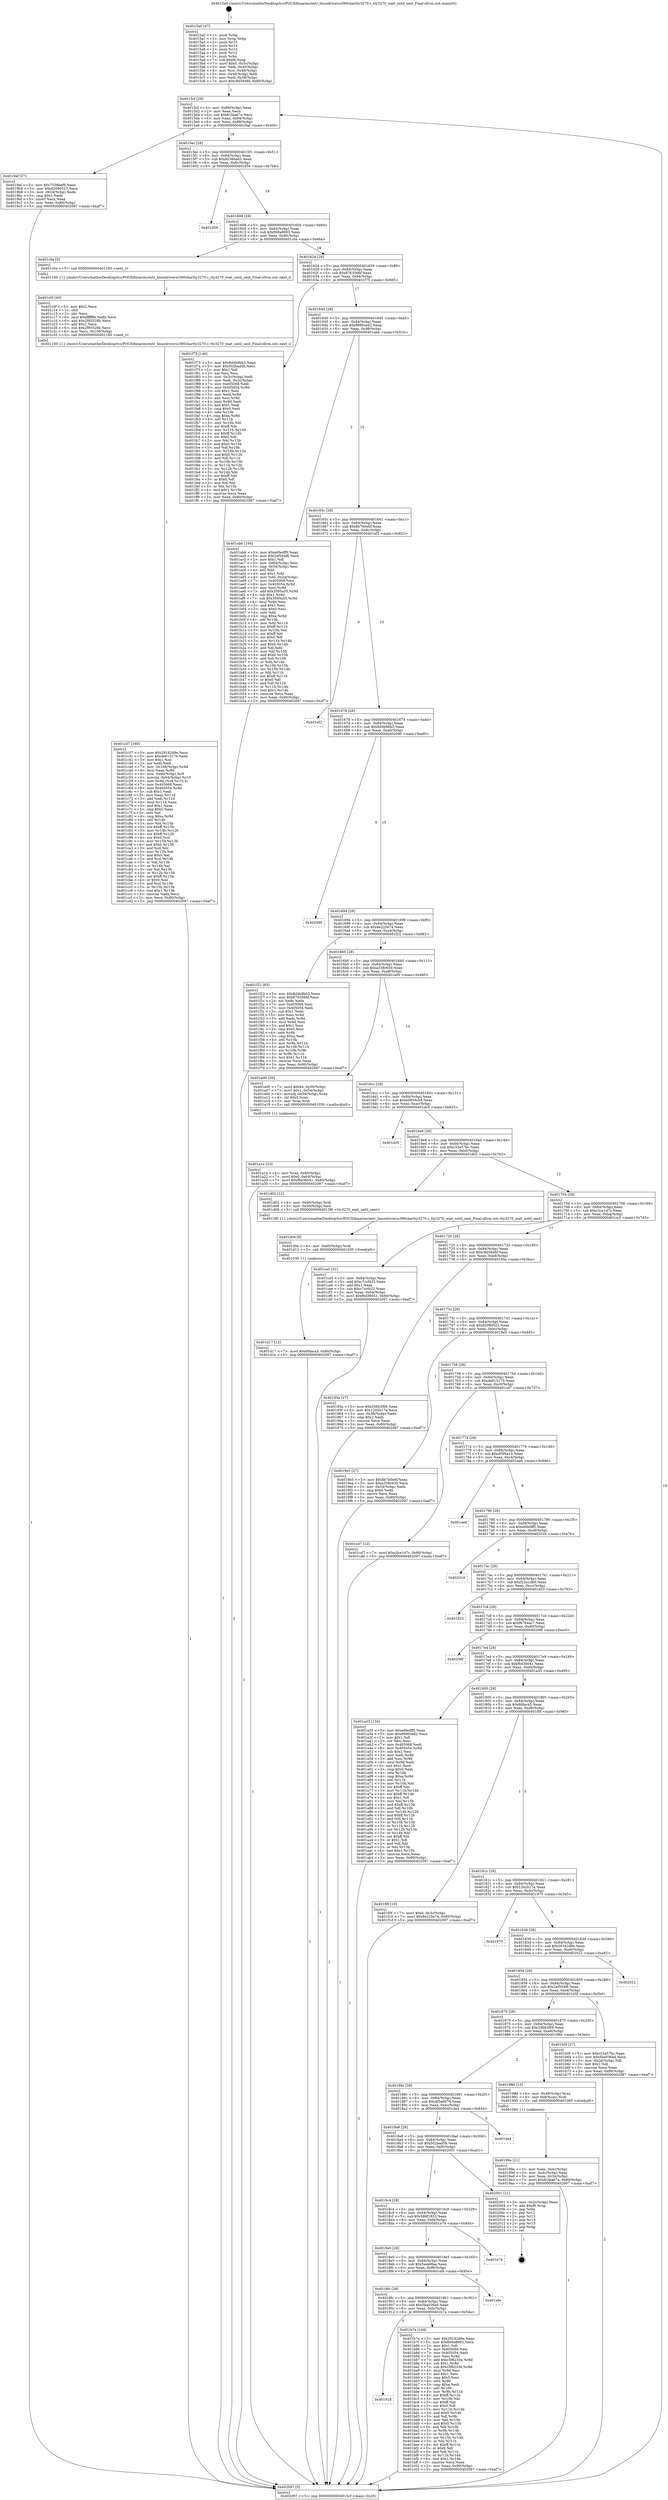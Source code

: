digraph "0x4015a0" {
  label = "0x4015a0 (/mnt/c/Users/mathe/Desktop/tcc/POCII/binaries/extr_linuxdriverss390chartty3270.c_tty3270_wait_until_sent_Final-ollvm.out::main(0))"
  labelloc = "t"
  node[shape=record]

  Entry [label="",width=0.3,height=0.3,shape=circle,fillcolor=black,style=filled]
  "0x4015cf" [label="{
     0x4015cf [29]\l
     | [instrs]\l
     &nbsp;&nbsp;0x4015cf \<+3\>: mov -0x80(%rbp),%eax\l
     &nbsp;&nbsp;0x4015d2 \<+2\>: mov %eax,%ecx\l
     &nbsp;&nbsp;0x4015d4 \<+6\>: sub $0x81faa67a,%ecx\l
     &nbsp;&nbsp;0x4015da \<+6\>: mov %eax,-0x84(%rbp)\l
     &nbsp;&nbsp;0x4015e0 \<+6\>: mov %ecx,-0x88(%rbp)\l
     &nbsp;&nbsp;0x4015e6 \<+6\>: je 00000000004019af \<main+0x40f\>\l
  }"]
  "0x4019af" [label="{
     0x4019af [27]\l
     | [instrs]\l
     &nbsp;&nbsp;0x4019af \<+5\>: mov $0x7558bef9,%eax\l
     &nbsp;&nbsp;0x4019b4 \<+5\>: mov $0xd2080523,%ecx\l
     &nbsp;&nbsp;0x4019b9 \<+3\>: mov -0x34(%rbp),%edx\l
     &nbsp;&nbsp;0x4019bc \<+3\>: cmp $0x1,%edx\l
     &nbsp;&nbsp;0x4019bf \<+3\>: cmovl %ecx,%eax\l
     &nbsp;&nbsp;0x4019c2 \<+3\>: mov %eax,-0x80(%rbp)\l
     &nbsp;&nbsp;0x4019c5 \<+5\>: jmp 0000000000402097 \<main+0xaf7\>\l
  }"]
  "0x4015ec" [label="{
     0x4015ec [28]\l
     | [instrs]\l
     &nbsp;&nbsp;0x4015ec \<+5\>: jmp 00000000004015f1 \<main+0x51\>\l
     &nbsp;&nbsp;0x4015f1 \<+6\>: mov -0x84(%rbp),%eax\l
     &nbsp;&nbsp;0x4015f7 \<+5\>: sub $0x8538dad3,%eax\l
     &nbsp;&nbsp;0x4015fc \<+6\>: mov %eax,-0x8c(%rbp)\l
     &nbsp;&nbsp;0x401602 \<+6\>: je 0000000000401d58 \<main+0x7b8\>\l
  }"]
  Exit [label="",width=0.3,height=0.3,shape=circle,fillcolor=black,style=filled,peripheries=2]
  "0x401d58" [label="{
     0x401d58\l
  }", style=dashed]
  "0x401608" [label="{
     0x401608 [28]\l
     | [instrs]\l
     &nbsp;&nbsp;0x401608 \<+5\>: jmp 000000000040160d \<main+0x6d\>\l
     &nbsp;&nbsp;0x40160d \<+6\>: mov -0x84(%rbp),%eax\l
     &nbsp;&nbsp;0x401613 \<+5\>: sub $0x866a8003,%eax\l
     &nbsp;&nbsp;0x401618 \<+6\>: mov %eax,-0x90(%rbp)\l
     &nbsp;&nbsp;0x40161e \<+6\>: je 0000000000401c0a \<main+0x66a\>\l
  }"]
  "0x401d17" [label="{
     0x401d17 [12]\l
     | [instrs]\l
     &nbsp;&nbsp;0x401d17 \<+7\>: movl $0x6fdaca3,-0x80(%rbp)\l
     &nbsp;&nbsp;0x401d1e \<+5\>: jmp 0000000000402097 \<main+0xaf7\>\l
  }"]
  "0x401c0a" [label="{
     0x401c0a [5]\l
     | [instrs]\l
     &nbsp;&nbsp;0x401c0a \<+5\>: call 0000000000401160 \<next_i\>\l
     | [calls]\l
     &nbsp;&nbsp;0x401160 \{1\} (/mnt/c/Users/mathe/Desktop/tcc/POCII/binaries/extr_linuxdriverss390chartty3270.c_tty3270_wait_until_sent_Final-ollvm.out::next_i)\l
  }"]
  "0x401624" [label="{
     0x401624 [28]\l
     | [instrs]\l
     &nbsp;&nbsp;0x401624 \<+5\>: jmp 0000000000401629 \<main+0x89\>\l
     &nbsp;&nbsp;0x401629 \<+6\>: mov -0x84(%rbp),%eax\l
     &nbsp;&nbsp;0x40162f \<+5\>: sub $0x8763566f,%eax\l
     &nbsp;&nbsp;0x401634 \<+6\>: mov %eax,-0x94(%rbp)\l
     &nbsp;&nbsp;0x40163a \<+6\>: je 0000000000401f75 \<main+0x9d5\>\l
  }"]
  "0x401d0e" [label="{
     0x401d0e [9]\l
     | [instrs]\l
     &nbsp;&nbsp;0x401d0e \<+4\>: mov -0x60(%rbp),%rdi\l
     &nbsp;&nbsp;0x401d12 \<+5\>: call 0000000000401030 \<free@plt\>\l
     | [calls]\l
     &nbsp;&nbsp;0x401030 \{1\} (unknown)\l
  }"]
  "0x401f75" [label="{
     0x401f75 [140]\l
     | [instrs]\l
     &nbsp;&nbsp;0x401f75 \<+5\>: mov $0x8d4b9bb3,%eax\l
     &nbsp;&nbsp;0x401f7a \<+5\>: mov $0x502bad5b,%ecx\l
     &nbsp;&nbsp;0x401f7f \<+2\>: mov $0x1,%dl\l
     &nbsp;&nbsp;0x401f81 \<+2\>: xor %esi,%esi\l
     &nbsp;&nbsp;0x401f83 \<+3\>: mov -0x3c(%rbp),%edi\l
     &nbsp;&nbsp;0x401f86 \<+3\>: mov %edi,-0x2c(%rbp)\l
     &nbsp;&nbsp;0x401f89 \<+7\>: mov 0x405068,%edi\l
     &nbsp;&nbsp;0x401f90 \<+8\>: mov 0x405054,%r8d\l
     &nbsp;&nbsp;0x401f98 \<+3\>: sub $0x1,%esi\l
     &nbsp;&nbsp;0x401f9b \<+3\>: mov %edi,%r9d\l
     &nbsp;&nbsp;0x401f9e \<+3\>: add %esi,%r9d\l
     &nbsp;&nbsp;0x401fa1 \<+4\>: imul %r9d,%edi\l
     &nbsp;&nbsp;0x401fa5 \<+3\>: and $0x1,%edi\l
     &nbsp;&nbsp;0x401fa8 \<+3\>: cmp $0x0,%edi\l
     &nbsp;&nbsp;0x401fab \<+4\>: sete %r10b\l
     &nbsp;&nbsp;0x401faf \<+4\>: cmp $0xa,%r8d\l
     &nbsp;&nbsp;0x401fb3 \<+4\>: setl %r11b\l
     &nbsp;&nbsp;0x401fb7 \<+3\>: mov %r10b,%bl\l
     &nbsp;&nbsp;0x401fba \<+3\>: xor $0xff,%bl\l
     &nbsp;&nbsp;0x401fbd \<+3\>: mov %r11b,%r14b\l
     &nbsp;&nbsp;0x401fc0 \<+4\>: xor $0xff,%r14b\l
     &nbsp;&nbsp;0x401fc4 \<+3\>: xor $0x0,%dl\l
     &nbsp;&nbsp;0x401fc7 \<+3\>: mov %bl,%r15b\l
     &nbsp;&nbsp;0x401fca \<+4\>: and $0x0,%r15b\l
     &nbsp;&nbsp;0x401fce \<+3\>: and %dl,%r10b\l
     &nbsp;&nbsp;0x401fd1 \<+3\>: mov %r14b,%r12b\l
     &nbsp;&nbsp;0x401fd4 \<+4\>: and $0x0,%r12b\l
     &nbsp;&nbsp;0x401fd8 \<+3\>: and %dl,%r11b\l
     &nbsp;&nbsp;0x401fdb \<+3\>: or %r10b,%r15b\l
     &nbsp;&nbsp;0x401fde \<+3\>: or %r11b,%r12b\l
     &nbsp;&nbsp;0x401fe1 \<+3\>: xor %r12b,%r15b\l
     &nbsp;&nbsp;0x401fe4 \<+3\>: or %r14b,%bl\l
     &nbsp;&nbsp;0x401fe7 \<+3\>: xor $0xff,%bl\l
     &nbsp;&nbsp;0x401fea \<+3\>: or $0x0,%dl\l
     &nbsp;&nbsp;0x401fed \<+2\>: and %dl,%bl\l
     &nbsp;&nbsp;0x401fef \<+3\>: or %bl,%r15b\l
     &nbsp;&nbsp;0x401ff2 \<+4\>: test $0x1,%r15b\l
     &nbsp;&nbsp;0x401ff6 \<+3\>: cmovne %ecx,%eax\l
     &nbsp;&nbsp;0x401ff9 \<+3\>: mov %eax,-0x80(%rbp)\l
     &nbsp;&nbsp;0x401ffc \<+5\>: jmp 0000000000402097 \<main+0xaf7\>\l
  }"]
  "0x401640" [label="{
     0x401640 [28]\l
     | [instrs]\l
     &nbsp;&nbsp;0x401640 \<+5\>: jmp 0000000000401645 \<main+0xa5\>\l
     &nbsp;&nbsp;0x401645 \<+6\>: mov -0x84(%rbp),%eax\l
     &nbsp;&nbsp;0x40164b \<+5\>: sub $0x8990ced2,%eax\l
     &nbsp;&nbsp;0x401650 \<+6\>: mov %eax,-0x98(%rbp)\l
     &nbsp;&nbsp;0x401656 \<+6\>: je 0000000000401abb \<main+0x51b\>\l
  }"]
  "0x401c37" [label="{
     0x401c37 [160]\l
     | [instrs]\l
     &nbsp;&nbsp;0x401c37 \<+5\>: mov $0x29162d9e,%ecx\l
     &nbsp;&nbsp;0x401c3c \<+5\>: mov $0xde615170,%edx\l
     &nbsp;&nbsp;0x401c41 \<+3\>: mov $0x1,%sil\l
     &nbsp;&nbsp;0x401c44 \<+2\>: xor %edi,%edi\l
     &nbsp;&nbsp;0x401c46 \<+7\>: mov -0x108(%rbp),%r8d\l
     &nbsp;&nbsp;0x401c4d \<+4\>: imul %eax,%r8d\l
     &nbsp;&nbsp;0x401c51 \<+4\>: mov -0x60(%rbp),%r9\l
     &nbsp;&nbsp;0x401c55 \<+4\>: movslq -0x64(%rbp),%r10\l
     &nbsp;&nbsp;0x401c59 \<+4\>: mov %r8d,(%r9,%r10,4)\l
     &nbsp;&nbsp;0x401c5d \<+7\>: mov 0x405068,%eax\l
     &nbsp;&nbsp;0x401c64 \<+8\>: mov 0x405054,%r8d\l
     &nbsp;&nbsp;0x401c6c \<+3\>: sub $0x1,%edi\l
     &nbsp;&nbsp;0x401c6f \<+3\>: mov %eax,%r11d\l
     &nbsp;&nbsp;0x401c72 \<+3\>: add %edi,%r11d\l
     &nbsp;&nbsp;0x401c75 \<+4\>: imul %r11d,%eax\l
     &nbsp;&nbsp;0x401c79 \<+3\>: and $0x1,%eax\l
     &nbsp;&nbsp;0x401c7c \<+3\>: cmp $0x0,%eax\l
     &nbsp;&nbsp;0x401c7f \<+3\>: sete %bl\l
     &nbsp;&nbsp;0x401c82 \<+4\>: cmp $0xa,%r8d\l
     &nbsp;&nbsp;0x401c86 \<+4\>: setl %r14b\l
     &nbsp;&nbsp;0x401c8a \<+3\>: mov %bl,%r15b\l
     &nbsp;&nbsp;0x401c8d \<+4\>: xor $0xff,%r15b\l
     &nbsp;&nbsp;0x401c91 \<+3\>: mov %r14b,%r12b\l
     &nbsp;&nbsp;0x401c94 \<+4\>: xor $0xff,%r12b\l
     &nbsp;&nbsp;0x401c98 \<+4\>: xor $0x0,%sil\l
     &nbsp;&nbsp;0x401c9c \<+3\>: mov %r15b,%r13b\l
     &nbsp;&nbsp;0x401c9f \<+4\>: and $0x0,%r13b\l
     &nbsp;&nbsp;0x401ca3 \<+3\>: and %sil,%bl\l
     &nbsp;&nbsp;0x401ca6 \<+3\>: mov %r12b,%al\l
     &nbsp;&nbsp;0x401ca9 \<+2\>: and $0x0,%al\l
     &nbsp;&nbsp;0x401cab \<+3\>: and %sil,%r14b\l
     &nbsp;&nbsp;0x401cae \<+3\>: or %bl,%r13b\l
     &nbsp;&nbsp;0x401cb1 \<+3\>: or %r14b,%al\l
     &nbsp;&nbsp;0x401cb4 \<+3\>: xor %al,%r13b\l
     &nbsp;&nbsp;0x401cb7 \<+3\>: or %r12b,%r15b\l
     &nbsp;&nbsp;0x401cba \<+4\>: xor $0xff,%r15b\l
     &nbsp;&nbsp;0x401cbe \<+4\>: or $0x0,%sil\l
     &nbsp;&nbsp;0x401cc2 \<+3\>: and %sil,%r15b\l
     &nbsp;&nbsp;0x401cc5 \<+3\>: or %r15b,%r13b\l
     &nbsp;&nbsp;0x401cc8 \<+4\>: test $0x1,%r13b\l
     &nbsp;&nbsp;0x401ccc \<+3\>: cmovne %edx,%ecx\l
     &nbsp;&nbsp;0x401ccf \<+3\>: mov %ecx,-0x80(%rbp)\l
     &nbsp;&nbsp;0x401cd2 \<+5\>: jmp 0000000000402097 \<main+0xaf7\>\l
  }"]
  "0x401abb" [label="{
     0x401abb [164]\l
     | [instrs]\l
     &nbsp;&nbsp;0x401abb \<+5\>: mov $0xe6fedff5,%eax\l
     &nbsp;&nbsp;0x401ac0 \<+5\>: mov $0x2ef504f6,%ecx\l
     &nbsp;&nbsp;0x401ac5 \<+2\>: mov $0x1,%dl\l
     &nbsp;&nbsp;0x401ac7 \<+3\>: mov -0x64(%rbp),%esi\l
     &nbsp;&nbsp;0x401aca \<+3\>: cmp -0x54(%rbp),%esi\l
     &nbsp;&nbsp;0x401acd \<+4\>: setl %dil\l
     &nbsp;&nbsp;0x401ad1 \<+4\>: and $0x1,%dil\l
     &nbsp;&nbsp;0x401ad5 \<+4\>: mov %dil,-0x2d(%rbp)\l
     &nbsp;&nbsp;0x401ad9 \<+7\>: mov 0x405068,%esi\l
     &nbsp;&nbsp;0x401ae0 \<+8\>: mov 0x405054,%r8d\l
     &nbsp;&nbsp;0x401ae8 \<+3\>: mov %esi,%r9d\l
     &nbsp;&nbsp;0x401aeb \<+7\>: add $0x3595a55,%r9d\l
     &nbsp;&nbsp;0x401af2 \<+4\>: sub $0x1,%r9d\l
     &nbsp;&nbsp;0x401af6 \<+7\>: sub $0x3595a55,%r9d\l
     &nbsp;&nbsp;0x401afd \<+4\>: imul %r9d,%esi\l
     &nbsp;&nbsp;0x401b01 \<+3\>: and $0x1,%esi\l
     &nbsp;&nbsp;0x401b04 \<+3\>: cmp $0x0,%esi\l
     &nbsp;&nbsp;0x401b07 \<+4\>: sete %dil\l
     &nbsp;&nbsp;0x401b0b \<+4\>: cmp $0xa,%r8d\l
     &nbsp;&nbsp;0x401b0f \<+4\>: setl %r10b\l
     &nbsp;&nbsp;0x401b13 \<+3\>: mov %dil,%r11b\l
     &nbsp;&nbsp;0x401b16 \<+4\>: xor $0xff,%r11b\l
     &nbsp;&nbsp;0x401b1a \<+3\>: mov %r10b,%bl\l
     &nbsp;&nbsp;0x401b1d \<+3\>: xor $0xff,%bl\l
     &nbsp;&nbsp;0x401b20 \<+3\>: xor $0x0,%dl\l
     &nbsp;&nbsp;0x401b23 \<+3\>: mov %r11b,%r14b\l
     &nbsp;&nbsp;0x401b26 \<+4\>: and $0x0,%r14b\l
     &nbsp;&nbsp;0x401b2a \<+3\>: and %dl,%dil\l
     &nbsp;&nbsp;0x401b2d \<+3\>: mov %bl,%r15b\l
     &nbsp;&nbsp;0x401b30 \<+4\>: and $0x0,%r15b\l
     &nbsp;&nbsp;0x401b34 \<+3\>: and %dl,%r10b\l
     &nbsp;&nbsp;0x401b37 \<+3\>: or %dil,%r14b\l
     &nbsp;&nbsp;0x401b3a \<+3\>: or %r10b,%r15b\l
     &nbsp;&nbsp;0x401b3d \<+3\>: xor %r15b,%r14b\l
     &nbsp;&nbsp;0x401b40 \<+3\>: or %bl,%r11b\l
     &nbsp;&nbsp;0x401b43 \<+4\>: xor $0xff,%r11b\l
     &nbsp;&nbsp;0x401b47 \<+3\>: or $0x0,%dl\l
     &nbsp;&nbsp;0x401b4a \<+3\>: and %dl,%r11b\l
     &nbsp;&nbsp;0x401b4d \<+3\>: or %r11b,%r14b\l
     &nbsp;&nbsp;0x401b50 \<+4\>: test $0x1,%r14b\l
     &nbsp;&nbsp;0x401b54 \<+3\>: cmovne %ecx,%eax\l
     &nbsp;&nbsp;0x401b57 \<+3\>: mov %eax,-0x80(%rbp)\l
     &nbsp;&nbsp;0x401b5a \<+5\>: jmp 0000000000402097 \<main+0xaf7\>\l
  }"]
  "0x40165c" [label="{
     0x40165c [28]\l
     | [instrs]\l
     &nbsp;&nbsp;0x40165c \<+5\>: jmp 0000000000401661 \<main+0xc1\>\l
     &nbsp;&nbsp;0x401661 \<+6\>: mov -0x84(%rbp),%eax\l
     &nbsp;&nbsp;0x401667 \<+5\>: sub $0x8b7b0e6f,%eax\l
     &nbsp;&nbsp;0x40166c \<+6\>: mov %eax,-0x9c(%rbp)\l
     &nbsp;&nbsp;0x401672 \<+6\>: je 0000000000401ef2 \<main+0x952\>\l
  }"]
  "0x401c0f" [label="{
     0x401c0f [40]\l
     | [instrs]\l
     &nbsp;&nbsp;0x401c0f \<+5\>: mov $0x2,%ecx\l
     &nbsp;&nbsp;0x401c14 \<+1\>: cltd\l
     &nbsp;&nbsp;0x401c15 \<+2\>: idiv %ecx\l
     &nbsp;&nbsp;0x401c17 \<+6\>: imul $0xfffffffe,%edx,%ecx\l
     &nbsp;&nbsp;0x401c1d \<+6\>: add $0x2f95528b,%ecx\l
     &nbsp;&nbsp;0x401c23 \<+3\>: add $0x1,%ecx\l
     &nbsp;&nbsp;0x401c26 \<+6\>: sub $0x2f95528b,%ecx\l
     &nbsp;&nbsp;0x401c2c \<+6\>: mov %ecx,-0x108(%rbp)\l
     &nbsp;&nbsp;0x401c32 \<+5\>: call 0000000000401160 \<next_i\>\l
     | [calls]\l
     &nbsp;&nbsp;0x401160 \{1\} (/mnt/c/Users/mathe/Desktop/tcc/POCII/binaries/extr_linuxdriverss390chartty3270.c_tty3270_wait_until_sent_Final-ollvm.out::next_i)\l
  }"]
  "0x401ef2" [label="{
     0x401ef2\l
  }", style=dashed]
  "0x401678" [label="{
     0x401678 [28]\l
     | [instrs]\l
     &nbsp;&nbsp;0x401678 \<+5\>: jmp 000000000040167d \<main+0xdd\>\l
     &nbsp;&nbsp;0x40167d \<+6\>: mov -0x84(%rbp),%eax\l
     &nbsp;&nbsp;0x401683 \<+5\>: sub $0x8d4b9bb3,%eax\l
     &nbsp;&nbsp;0x401688 \<+6\>: mov %eax,-0xa0(%rbp)\l
     &nbsp;&nbsp;0x40168e \<+6\>: je 0000000000402090 \<main+0xaf0\>\l
  }"]
  "0x401918" [label="{
     0x401918\l
  }", style=dashed]
  "0x402090" [label="{
     0x402090\l
  }", style=dashed]
  "0x401694" [label="{
     0x401694 [28]\l
     | [instrs]\l
     &nbsp;&nbsp;0x401694 \<+5\>: jmp 0000000000401699 \<main+0xf9\>\l
     &nbsp;&nbsp;0x401699 \<+6\>: mov -0x84(%rbp),%eax\l
     &nbsp;&nbsp;0x40169f \<+5\>: sub $0x8e225e74,%eax\l
     &nbsp;&nbsp;0x4016a4 \<+6\>: mov %eax,-0xa4(%rbp)\l
     &nbsp;&nbsp;0x4016aa \<+6\>: je 0000000000401f22 \<main+0x982\>\l
  }"]
  "0x401b7a" [label="{
     0x401b7a [144]\l
     | [instrs]\l
     &nbsp;&nbsp;0x401b7a \<+5\>: mov $0x29162d9e,%eax\l
     &nbsp;&nbsp;0x401b7f \<+5\>: mov $0x866a8003,%ecx\l
     &nbsp;&nbsp;0x401b84 \<+2\>: mov $0x1,%dl\l
     &nbsp;&nbsp;0x401b86 \<+7\>: mov 0x405068,%esi\l
     &nbsp;&nbsp;0x401b8d \<+7\>: mov 0x405054,%edi\l
     &nbsp;&nbsp;0x401b94 \<+3\>: mov %esi,%r8d\l
     &nbsp;&nbsp;0x401b97 \<+7\>: add $0xc5f6233e,%r8d\l
     &nbsp;&nbsp;0x401b9e \<+4\>: sub $0x1,%r8d\l
     &nbsp;&nbsp;0x401ba2 \<+7\>: sub $0xc5f6233e,%r8d\l
     &nbsp;&nbsp;0x401ba9 \<+4\>: imul %r8d,%esi\l
     &nbsp;&nbsp;0x401bad \<+3\>: and $0x1,%esi\l
     &nbsp;&nbsp;0x401bb0 \<+3\>: cmp $0x0,%esi\l
     &nbsp;&nbsp;0x401bb3 \<+4\>: sete %r9b\l
     &nbsp;&nbsp;0x401bb7 \<+3\>: cmp $0xa,%edi\l
     &nbsp;&nbsp;0x401bba \<+4\>: setl %r10b\l
     &nbsp;&nbsp;0x401bbe \<+3\>: mov %r9b,%r11b\l
     &nbsp;&nbsp;0x401bc1 \<+4\>: xor $0xff,%r11b\l
     &nbsp;&nbsp;0x401bc5 \<+3\>: mov %r10b,%bl\l
     &nbsp;&nbsp;0x401bc8 \<+3\>: xor $0xff,%bl\l
     &nbsp;&nbsp;0x401bcb \<+3\>: xor $0x0,%dl\l
     &nbsp;&nbsp;0x401bce \<+3\>: mov %r11b,%r14b\l
     &nbsp;&nbsp;0x401bd1 \<+4\>: and $0x0,%r14b\l
     &nbsp;&nbsp;0x401bd5 \<+3\>: and %dl,%r9b\l
     &nbsp;&nbsp;0x401bd8 \<+3\>: mov %bl,%r15b\l
     &nbsp;&nbsp;0x401bdb \<+4\>: and $0x0,%r15b\l
     &nbsp;&nbsp;0x401bdf \<+3\>: and %dl,%r10b\l
     &nbsp;&nbsp;0x401be2 \<+3\>: or %r9b,%r14b\l
     &nbsp;&nbsp;0x401be5 \<+3\>: or %r10b,%r15b\l
     &nbsp;&nbsp;0x401be8 \<+3\>: xor %r15b,%r14b\l
     &nbsp;&nbsp;0x401beb \<+3\>: or %bl,%r11b\l
     &nbsp;&nbsp;0x401bee \<+4\>: xor $0xff,%r11b\l
     &nbsp;&nbsp;0x401bf2 \<+3\>: or $0x0,%dl\l
     &nbsp;&nbsp;0x401bf5 \<+3\>: and %dl,%r11b\l
     &nbsp;&nbsp;0x401bf8 \<+3\>: or %r11b,%r14b\l
     &nbsp;&nbsp;0x401bfb \<+4\>: test $0x1,%r14b\l
     &nbsp;&nbsp;0x401bff \<+3\>: cmovne %ecx,%eax\l
     &nbsp;&nbsp;0x401c02 \<+3\>: mov %eax,-0x80(%rbp)\l
     &nbsp;&nbsp;0x401c05 \<+5\>: jmp 0000000000402097 \<main+0xaf7\>\l
  }"]
  "0x401f22" [label="{
     0x401f22 [83]\l
     | [instrs]\l
     &nbsp;&nbsp;0x401f22 \<+5\>: mov $0x8d4b9bb3,%eax\l
     &nbsp;&nbsp;0x401f27 \<+5\>: mov $0x8763566f,%ecx\l
     &nbsp;&nbsp;0x401f2c \<+2\>: xor %edx,%edx\l
     &nbsp;&nbsp;0x401f2e \<+7\>: mov 0x405068,%esi\l
     &nbsp;&nbsp;0x401f35 \<+7\>: mov 0x405054,%edi\l
     &nbsp;&nbsp;0x401f3c \<+3\>: sub $0x1,%edx\l
     &nbsp;&nbsp;0x401f3f \<+3\>: mov %esi,%r8d\l
     &nbsp;&nbsp;0x401f42 \<+3\>: add %edx,%r8d\l
     &nbsp;&nbsp;0x401f45 \<+4\>: imul %r8d,%esi\l
     &nbsp;&nbsp;0x401f49 \<+3\>: and $0x1,%esi\l
     &nbsp;&nbsp;0x401f4c \<+3\>: cmp $0x0,%esi\l
     &nbsp;&nbsp;0x401f4f \<+4\>: sete %r9b\l
     &nbsp;&nbsp;0x401f53 \<+3\>: cmp $0xa,%edi\l
     &nbsp;&nbsp;0x401f56 \<+4\>: setl %r10b\l
     &nbsp;&nbsp;0x401f5a \<+3\>: mov %r9b,%r11b\l
     &nbsp;&nbsp;0x401f5d \<+3\>: and %r10b,%r11b\l
     &nbsp;&nbsp;0x401f60 \<+3\>: xor %r10b,%r9b\l
     &nbsp;&nbsp;0x401f63 \<+3\>: or %r9b,%r11b\l
     &nbsp;&nbsp;0x401f66 \<+4\>: test $0x1,%r11b\l
     &nbsp;&nbsp;0x401f6a \<+3\>: cmovne %ecx,%eax\l
     &nbsp;&nbsp;0x401f6d \<+3\>: mov %eax,-0x80(%rbp)\l
     &nbsp;&nbsp;0x401f70 \<+5\>: jmp 0000000000402097 \<main+0xaf7\>\l
  }"]
  "0x4016b0" [label="{
     0x4016b0 [28]\l
     | [instrs]\l
     &nbsp;&nbsp;0x4016b0 \<+5\>: jmp 00000000004016b5 \<main+0x115\>\l
     &nbsp;&nbsp;0x4016b5 \<+6\>: mov -0x84(%rbp),%eax\l
     &nbsp;&nbsp;0x4016bb \<+5\>: sub $0xa338c630,%eax\l
     &nbsp;&nbsp;0x4016c0 \<+6\>: mov %eax,-0xa8(%rbp)\l
     &nbsp;&nbsp;0x4016c6 \<+6\>: je 0000000000401a00 \<main+0x460\>\l
  }"]
  "0x4018fc" [label="{
     0x4018fc [28]\l
     | [instrs]\l
     &nbsp;&nbsp;0x4018fc \<+5\>: jmp 0000000000401901 \<main+0x361\>\l
     &nbsp;&nbsp;0x401901 \<+6\>: mov -0x84(%rbp),%eax\l
     &nbsp;&nbsp;0x401907 \<+5\>: sub $0x5ba036ad,%eax\l
     &nbsp;&nbsp;0x40190c \<+6\>: mov %eax,-0xfc(%rbp)\l
     &nbsp;&nbsp;0x401912 \<+6\>: je 0000000000401b7a \<main+0x5da\>\l
  }"]
  "0x401a00" [label="{
     0x401a00 [30]\l
     | [instrs]\l
     &nbsp;&nbsp;0x401a00 \<+7\>: movl $0x64,-0x50(%rbp)\l
     &nbsp;&nbsp;0x401a07 \<+7\>: movl $0x1,-0x54(%rbp)\l
     &nbsp;&nbsp;0x401a0e \<+4\>: movslq -0x54(%rbp),%rax\l
     &nbsp;&nbsp;0x401a12 \<+4\>: shl $0x2,%rax\l
     &nbsp;&nbsp;0x401a16 \<+3\>: mov %rax,%rdi\l
     &nbsp;&nbsp;0x401a19 \<+5\>: call 0000000000401050 \<malloc@plt\>\l
     | [calls]\l
     &nbsp;&nbsp;0x401050 \{1\} (unknown)\l
  }"]
  "0x4016cc" [label="{
     0x4016cc [28]\l
     | [instrs]\l
     &nbsp;&nbsp;0x4016cc \<+5\>: jmp 00000000004016d1 \<main+0x131\>\l
     &nbsp;&nbsp;0x4016d1 \<+6\>: mov -0x84(%rbp),%eax\l
     &nbsp;&nbsp;0x4016d7 \<+5\>: sub $0xb0859cb4,%eax\l
     &nbsp;&nbsp;0x4016dc \<+6\>: mov %eax,-0xac(%rbp)\l
     &nbsp;&nbsp;0x4016e2 \<+6\>: je 0000000000401dc5 \<main+0x825\>\l
  }"]
  "0x401efe" [label="{
     0x401efe\l
  }", style=dashed]
  "0x401dc5" [label="{
     0x401dc5\l
  }", style=dashed]
  "0x4016e8" [label="{
     0x4016e8 [28]\l
     | [instrs]\l
     &nbsp;&nbsp;0x4016e8 \<+5\>: jmp 00000000004016ed \<main+0x14d\>\l
     &nbsp;&nbsp;0x4016ed \<+6\>: mov -0x84(%rbp),%eax\l
     &nbsp;&nbsp;0x4016f3 \<+5\>: sub $0xc33a57bc,%eax\l
     &nbsp;&nbsp;0x4016f8 \<+6\>: mov %eax,-0xb0(%rbp)\l
     &nbsp;&nbsp;0x4016fe \<+6\>: je 0000000000401d02 \<main+0x762\>\l
  }"]
  "0x4018e0" [label="{
     0x4018e0 [28]\l
     | [instrs]\l
     &nbsp;&nbsp;0x4018e0 \<+5\>: jmp 00000000004018e5 \<main+0x345\>\l
     &nbsp;&nbsp;0x4018e5 \<+6\>: mov -0x84(%rbp),%eax\l
     &nbsp;&nbsp;0x4018eb \<+5\>: sub $0x5aea9faa,%eax\l
     &nbsp;&nbsp;0x4018f0 \<+6\>: mov %eax,-0xf8(%rbp)\l
     &nbsp;&nbsp;0x4018f6 \<+6\>: je 0000000000401efe \<main+0x95e\>\l
  }"]
  "0x401d02" [label="{
     0x401d02 [12]\l
     | [instrs]\l
     &nbsp;&nbsp;0x401d02 \<+4\>: mov -0x60(%rbp),%rdi\l
     &nbsp;&nbsp;0x401d06 \<+3\>: mov -0x50(%rbp),%esi\l
     &nbsp;&nbsp;0x401d09 \<+5\>: call 00000000004013f0 \<tty3270_wait_until_sent\>\l
     | [calls]\l
     &nbsp;&nbsp;0x4013f0 \{1\} (/mnt/c/Users/mathe/Desktop/tcc/POCII/binaries/extr_linuxdriverss390chartty3270.c_tty3270_wait_until_sent_Final-ollvm.out::tty3270_wait_until_sent)\l
  }"]
  "0x401704" [label="{
     0x401704 [28]\l
     | [instrs]\l
     &nbsp;&nbsp;0x401704 \<+5\>: jmp 0000000000401709 \<main+0x169\>\l
     &nbsp;&nbsp;0x401709 \<+6\>: mov -0x84(%rbp),%eax\l
     &nbsp;&nbsp;0x40170f \<+5\>: sub $0xc5ce1d7c,%eax\l
     &nbsp;&nbsp;0x401714 \<+6\>: mov %eax,-0xb4(%rbp)\l
     &nbsp;&nbsp;0x40171a \<+6\>: je 0000000000401ce3 \<main+0x743\>\l
  }"]
  "0x401e74" [label="{
     0x401e74\l
  }", style=dashed]
  "0x401ce3" [label="{
     0x401ce3 [31]\l
     | [instrs]\l
     &nbsp;&nbsp;0x401ce3 \<+3\>: mov -0x64(%rbp),%eax\l
     &nbsp;&nbsp;0x401ce6 \<+5\>: add $0xc7ccf422,%eax\l
     &nbsp;&nbsp;0x401ceb \<+3\>: add $0x1,%eax\l
     &nbsp;&nbsp;0x401cee \<+5\>: sub $0xc7ccf422,%eax\l
     &nbsp;&nbsp;0x401cf3 \<+3\>: mov %eax,-0x64(%rbp)\l
     &nbsp;&nbsp;0x401cf6 \<+7\>: movl $0xf6d36041,-0x80(%rbp)\l
     &nbsp;&nbsp;0x401cfd \<+5\>: jmp 0000000000402097 \<main+0xaf7\>\l
  }"]
  "0x401720" [label="{
     0x401720 [28]\l
     | [instrs]\l
     &nbsp;&nbsp;0x401720 \<+5\>: jmp 0000000000401725 \<main+0x185\>\l
     &nbsp;&nbsp;0x401725 \<+6\>: mov -0x84(%rbp),%eax\l
     &nbsp;&nbsp;0x40172b \<+5\>: sub $0xc8d5846f,%eax\l
     &nbsp;&nbsp;0x401730 \<+6\>: mov %eax,-0xb8(%rbp)\l
     &nbsp;&nbsp;0x401736 \<+6\>: je 000000000040195a \<main+0x3ba\>\l
  }"]
  "0x4018c4" [label="{
     0x4018c4 [28]\l
     | [instrs]\l
     &nbsp;&nbsp;0x4018c4 \<+5\>: jmp 00000000004018c9 \<main+0x329\>\l
     &nbsp;&nbsp;0x4018c9 \<+6\>: mov -0x84(%rbp),%eax\l
     &nbsp;&nbsp;0x4018cf \<+5\>: sub $0x586f1833,%eax\l
     &nbsp;&nbsp;0x4018d4 \<+6\>: mov %eax,-0xf4(%rbp)\l
     &nbsp;&nbsp;0x4018da \<+6\>: je 0000000000401e74 \<main+0x8d4\>\l
  }"]
  "0x40195a" [label="{
     0x40195a [27]\l
     | [instrs]\l
     &nbsp;&nbsp;0x40195a \<+5\>: mov $0x33683f69,%eax\l
     &nbsp;&nbsp;0x40195f \<+5\>: mov $0x1292b17e,%ecx\l
     &nbsp;&nbsp;0x401964 \<+3\>: mov -0x38(%rbp),%edx\l
     &nbsp;&nbsp;0x401967 \<+3\>: cmp $0x2,%edx\l
     &nbsp;&nbsp;0x40196a \<+3\>: cmovne %ecx,%eax\l
     &nbsp;&nbsp;0x40196d \<+3\>: mov %eax,-0x80(%rbp)\l
     &nbsp;&nbsp;0x401970 \<+5\>: jmp 0000000000402097 \<main+0xaf7\>\l
  }"]
  "0x40173c" [label="{
     0x40173c [28]\l
     | [instrs]\l
     &nbsp;&nbsp;0x40173c \<+5\>: jmp 0000000000401741 \<main+0x1a1\>\l
     &nbsp;&nbsp;0x401741 \<+6\>: mov -0x84(%rbp),%eax\l
     &nbsp;&nbsp;0x401747 \<+5\>: sub $0xd2080523,%eax\l
     &nbsp;&nbsp;0x40174c \<+6\>: mov %eax,-0xbc(%rbp)\l
     &nbsp;&nbsp;0x401752 \<+6\>: je 00000000004019e5 \<main+0x445\>\l
  }"]
  "0x402097" [label="{
     0x402097 [5]\l
     | [instrs]\l
     &nbsp;&nbsp;0x402097 \<+5\>: jmp 00000000004015cf \<main+0x2f\>\l
  }"]
  "0x4015a0" [label="{
     0x4015a0 [47]\l
     | [instrs]\l
     &nbsp;&nbsp;0x4015a0 \<+1\>: push %rbp\l
     &nbsp;&nbsp;0x4015a1 \<+3\>: mov %rsp,%rbp\l
     &nbsp;&nbsp;0x4015a4 \<+2\>: push %r15\l
     &nbsp;&nbsp;0x4015a6 \<+2\>: push %r14\l
     &nbsp;&nbsp;0x4015a8 \<+2\>: push %r13\l
     &nbsp;&nbsp;0x4015aa \<+2\>: push %r12\l
     &nbsp;&nbsp;0x4015ac \<+1\>: push %rbx\l
     &nbsp;&nbsp;0x4015ad \<+7\>: sub $0xf8,%rsp\l
     &nbsp;&nbsp;0x4015b4 \<+7\>: movl $0x0,-0x3c(%rbp)\l
     &nbsp;&nbsp;0x4015bb \<+3\>: mov %edi,-0x40(%rbp)\l
     &nbsp;&nbsp;0x4015be \<+4\>: mov %rsi,-0x48(%rbp)\l
     &nbsp;&nbsp;0x4015c2 \<+3\>: mov -0x40(%rbp),%edi\l
     &nbsp;&nbsp;0x4015c5 \<+3\>: mov %edi,-0x38(%rbp)\l
     &nbsp;&nbsp;0x4015c8 \<+7\>: movl $0xc8d5846f,-0x80(%rbp)\l
  }"]
  "0x402001" [label="{
     0x402001 [21]\l
     | [instrs]\l
     &nbsp;&nbsp;0x402001 \<+3\>: mov -0x2c(%rbp),%eax\l
     &nbsp;&nbsp;0x402004 \<+7\>: add $0xf8,%rsp\l
     &nbsp;&nbsp;0x40200b \<+1\>: pop %rbx\l
     &nbsp;&nbsp;0x40200c \<+2\>: pop %r12\l
     &nbsp;&nbsp;0x40200e \<+2\>: pop %r13\l
     &nbsp;&nbsp;0x402010 \<+2\>: pop %r14\l
     &nbsp;&nbsp;0x402012 \<+2\>: pop %r15\l
     &nbsp;&nbsp;0x402014 \<+1\>: pop %rbp\l
     &nbsp;&nbsp;0x402015 \<+1\>: ret\l
  }"]
  "0x4019e5" [label="{
     0x4019e5 [27]\l
     | [instrs]\l
     &nbsp;&nbsp;0x4019e5 \<+5\>: mov $0x8b7b0e6f,%eax\l
     &nbsp;&nbsp;0x4019ea \<+5\>: mov $0xa338c630,%ecx\l
     &nbsp;&nbsp;0x4019ef \<+3\>: mov -0x34(%rbp),%edx\l
     &nbsp;&nbsp;0x4019f2 \<+3\>: cmp $0x0,%edx\l
     &nbsp;&nbsp;0x4019f5 \<+3\>: cmove %ecx,%eax\l
     &nbsp;&nbsp;0x4019f8 \<+3\>: mov %eax,-0x80(%rbp)\l
     &nbsp;&nbsp;0x4019fb \<+5\>: jmp 0000000000402097 \<main+0xaf7\>\l
  }"]
  "0x401758" [label="{
     0x401758 [28]\l
     | [instrs]\l
     &nbsp;&nbsp;0x401758 \<+5\>: jmp 000000000040175d \<main+0x1bd\>\l
     &nbsp;&nbsp;0x40175d \<+6\>: mov -0x84(%rbp),%eax\l
     &nbsp;&nbsp;0x401763 \<+5\>: sub $0xde615170,%eax\l
     &nbsp;&nbsp;0x401768 \<+6\>: mov %eax,-0xc0(%rbp)\l
     &nbsp;&nbsp;0x40176e \<+6\>: je 0000000000401cd7 \<main+0x737\>\l
  }"]
  "0x4018a8" [label="{
     0x4018a8 [28]\l
     | [instrs]\l
     &nbsp;&nbsp;0x4018a8 \<+5\>: jmp 00000000004018ad \<main+0x30d\>\l
     &nbsp;&nbsp;0x4018ad \<+6\>: mov -0x84(%rbp),%eax\l
     &nbsp;&nbsp;0x4018b3 \<+5\>: sub $0x502bad5b,%eax\l
     &nbsp;&nbsp;0x4018b8 \<+6\>: mov %eax,-0xf0(%rbp)\l
     &nbsp;&nbsp;0x4018be \<+6\>: je 0000000000402001 \<main+0xa61\>\l
  }"]
  "0x401cd7" [label="{
     0x401cd7 [12]\l
     | [instrs]\l
     &nbsp;&nbsp;0x401cd7 \<+7\>: movl $0xc5ce1d7c,-0x80(%rbp)\l
     &nbsp;&nbsp;0x401cde \<+5\>: jmp 0000000000402097 \<main+0xaf7\>\l
  }"]
  "0x401774" [label="{
     0x401774 [28]\l
     | [instrs]\l
     &nbsp;&nbsp;0x401774 \<+5\>: jmp 0000000000401779 \<main+0x1d9\>\l
     &nbsp;&nbsp;0x401779 \<+6\>: mov -0x84(%rbp),%eax\l
     &nbsp;&nbsp;0x40177f \<+5\>: sub $0xdf5f4a14,%eax\l
     &nbsp;&nbsp;0x401784 \<+6\>: mov %eax,-0xc4(%rbp)\l
     &nbsp;&nbsp;0x40178a \<+6\>: je 0000000000401ee6 \<main+0x946\>\l
  }"]
  "0x401de4" [label="{
     0x401de4\l
  }", style=dashed]
  "0x401ee6" [label="{
     0x401ee6\l
  }", style=dashed]
  "0x401790" [label="{
     0x401790 [28]\l
     | [instrs]\l
     &nbsp;&nbsp;0x401790 \<+5\>: jmp 0000000000401795 \<main+0x1f5\>\l
     &nbsp;&nbsp;0x401795 \<+6\>: mov -0x84(%rbp),%eax\l
     &nbsp;&nbsp;0x40179b \<+5\>: sub $0xe6fedff5,%eax\l
     &nbsp;&nbsp;0x4017a0 \<+6\>: mov %eax,-0xc8(%rbp)\l
     &nbsp;&nbsp;0x4017a6 \<+6\>: je 0000000000402016 \<main+0xa76\>\l
  }"]
  "0x401a1e" [label="{
     0x401a1e [23]\l
     | [instrs]\l
     &nbsp;&nbsp;0x401a1e \<+4\>: mov %rax,-0x60(%rbp)\l
     &nbsp;&nbsp;0x401a22 \<+7\>: movl $0x0,-0x64(%rbp)\l
     &nbsp;&nbsp;0x401a29 \<+7\>: movl $0xf6d36041,-0x80(%rbp)\l
     &nbsp;&nbsp;0x401a30 \<+5\>: jmp 0000000000402097 \<main+0xaf7\>\l
  }"]
  "0x402016" [label="{
     0x402016\l
  }", style=dashed]
  "0x4017ac" [label="{
     0x4017ac [28]\l
     | [instrs]\l
     &nbsp;&nbsp;0x4017ac \<+5\>: jmp 00000000004017b1 \<main+0x211\>\l
     &nbsp;&nbsp;0x4017b1 \<+6\>: mov -0x84(%rbp),%eax\l
     &nbsp;&nbsp;0x4017b7 \<+5\>: sub $0xf22a1db0,%eax\l
     &nbsp;&nbsp;0x4017bc \<+6\>: mov %eax,-0xcc(%rbp)\l
     &nbsp;&nbsp;0x4017c2 \<+6\>: je 0000000000401d23 \<main+0x783\>\l
  }"]
  "0x40199a" [label="{
     0x40199a [21]\l
     | [instrs]\l
     &nbsp;&nbsp;0x40199a \<+3\>: mov %eax,-0x4c(%rbp)\l
     &nbsp;&nbsp;0x40199d \<+3\>: mov -0x4c(%rbp),%eax\l
     &nbsp;&nbsp;0x4019a0 \<+3\>: mov %eax,-0x34(%rbp)\l
     &nbsp;&nbsp;0x4019a3 \<+7\>: movl $0x81faa67a,-0x80(%rbp)\l
     &nbsp;&nbsp;0x4019aa \<+5\>: jmp 0000000000402097 \<main+0xaf7\>\l
  }"]
  "0x401d23" [label="{
     0x401d23\l
  }", style=dashed]
  "0x4017c8" [label="{
     0x4017c8 [28]\l
     | [instrs]\l
     &nbsp;&nbsp;0x4017c8 \<+5\>: jmp 00000000004017cd \<main+0x22d\>\l
     &nbsp;&nbsp;0x4017cd \<+6\>: mov -0x84(%rbp),%eax\l
     &nbsp;&nbsp;0x4017d3 \<+5\>: sub $0xf6764ac7,%eax\l
     &nbsp;&nbsp;0x4017d8 \<+6\>: mov %eax,-0xd0(%rbp)\l
     &nbsp;&nbsp;0x4017de \<+6\>: je 000000000040206f \<main+0xacf\>\l
  }"]
  "0x40188c" [label="{
     0x40188c [28]\l
     | [instrs]\l
     &nbsp;&nbsp;0x40188c \<+5\>: jmp 0000000000401891 \<main+0x2f1\>\l
     &nbsp;&nbsp;0x401891 \<+6\>: mov -0x84(%rbp),%eax\l
     &nbsp;&nbsp;0x401897 \<+5\>: sub $0x4f3a6079,%eax\l
     &nbsp;&nbsp;0x40189c \<+6\>: mov %eax,-0xec(%rbp)\l
     &nbsp;&nbsp;0x4018a2 \<+6\>: je 0000000000401de4 \<main+0x844\>\l
  }"]
  "0x40206f" [label="{
     0x40206f\l
  }", style=dashed]
  "0x4017e4" [label="{
     0x4017e4 [28]\l
     | [instrs]\l
     &nbsp;&nbsp;0x4017e4 \<+5\>: jmp 00000000004017e9 \<main+0x249\>\l
     &nbsp;&nbsp;0x4017e9 \<+6\>: mov -0x84(%rbp),%eax\l
     &nbsp;&nbsp;0x4017ef \<+5\>: sub $0xf6d36041,%eax\l
     &nbsp;&nbsp;0x4017f4 \<+6\>: mov %eax,-0xd4(%rbp)\l
     &nbsp;&nbsp;0x4017fa \<+6\>: je 0000000000401a35 \<main+0x495\>\l
  }"]
  "0x40198d" [label="{
     0x40198d [13]\l
     | [instrs]\l
     &nbsp;&nbsp;0x40198d \<+4\>: mov -0x48(%rbp),%rax\l
     &nbsp;&nbsp;0x401991 \<+4\>: mov 0x8(%rax),%rdi\l
     &nbsp;&nbsp;0x401995 \<+5\>: call 0000000000401060 \<atoi@plt\>\l
     | [calls]\l
     &nbsp;&nbsp;0x401060 \{1\} (unknown)\l
  }"]
  "0x401a35" [label="{
     0x401a35 [134]\l
     | [instrs]\l
     &nbsp;&nbsp;0x401a35 \<+5\>: mov $0xe6fedff5,%eax\l
     &nbsp;&nbsp;0x401a3a \<+5\>: mov $0x8990ced2,%ecx\l
     &nbsp;&nbsp;0x401a3f \<+2\>: mov $0x1,%dl\l
     &nbsp;&nbsp;0x401a41 \<+2\>: xor %esi,%esi\l
     &nbsp;&nbsp;0x401a43 \<+7\>: mov 0x405068,%edi\l
     &nbsp;&nbsp;0x401a4a \<+8\>: mov 0x405054,%r8d\l
     &nbsp;&nbsp;0x401a52 \<+3\>: sub $0x1,%esi\l
     &nbsp;&nbsp;0x401a55 \<+3\>: mov %edi,%r9d\l
     &nbsp;&nbsp;0x401a58 \<+3\>: add %esi,%r9d\l
     &nbsp;&nbsp;0x401a5b \<+4\>: imul %r9d,%edi\l
     &nbsp;&nbsp;0x401a5f \<+3\>: and $0x1,%edi\l
     &nbsp;&nbsp;0x401a62 \<+3\>: cmp $0x0,%edi\l
     &nbsp;&nbsp;0x401a65 \<+4\>: sete %r10b\l
     &nbsp;&nbsp;0x401a69 \<+4\>: cmp $0xa,%r8d\l
     &nbsp;&nbsp;0x401a6d \<+4\>: setl %r11b\l
     &nbsp;&nbsp;0x401a71 \<+3\>: mov %r10b,%bl\l
     &nbsp;&nbsp;0x401a74 \<+3\>: xor $0xff,%bl\l
     &nbsp;&nbsp;0x401a77 \<+3\>: mov %r11b,%r14b\l
     &nbsp;&nbsp;0x401a7a \<+4\>: xor $0xff,%r14b\l
     &nbsp;&nbsp;0x401a7e \<+3\>: xor $0x1,%dl\l
     &nbsp;&nbsp;0x401a81 \<+3\>: mov %bl,%r15b\l
     &nbsp;&nbsp;0x401a84 \<+4\>: and $0xff,%r15b\l
     &nbsp;&nbsp;0x401a88 \<+3\>: and %dl,%r10b\l
     &nbsp;&nbsp;0x401a8b \<+3\>: mov %r14b,%r12b\l
     &nbsp;&nbsp;0x401a8e \<+4\>: and $0xff,%r12b\l
     &nbsp;&nbsp;0x401a92 \<+3\>: and %dl,%r11b\l
     &nbsp;&nbsp;0x401a95 \<+3\>: or %r10b,%r15b\l
     &nbsp;&nbsp;0x401a98 \<+3\>: or %r11b,%r12b\l
     &nbsp;&nbsp;0x401a9b \<+3\>: xor %r12b,%r15b\l
     &nbsp;&nbsp;0x401a9e \<+3\>: or %r14b,%bl\l
     &nbsp;&nbsp;0x401aa1 \<+3\>: xor $0xff,%bl\l
     &nbsp;&nbsp;0x401aa4 \<+3\>: or $0x1,%dl\l
     &nbsp;&nbsp;0x401aa7 \<+2\>: and %dl,%bl\l
     &nbsp;&nbsp;0x401aa9 \<+3\>: or %bl,%r15b\l
     &nbsp;&nbsp;0x401aac \<+4\>: test $0x1,%r15b\l
     &nbsp;&nbsp;0x401ab0 \<+3\>: cmovne %ecx,%eax\l
     &nbsp;&nbsp;0x401ab3 \<+3\>: mov %eax,-0x80(%rbp)\l
     &nbsp;&nbsp;0x401ab6 \<+5\>: jmp 0000000000402097 \<main+0xaf7\>\l
  }"]
  "0x401800" [label="{
     0x401800 [28]\l
     | [instrs]\l
     &nbsp;&nbsp;0x401800 \<+5\>: jmp 0000000000401805 \<main+0x265\>\l
     &nbsp;&nbsp;0x401805 \<+6\>: mov -0x84(%rbp),%eax\l
     &nbsp;&nbsp;0x40180b \<+5\>: sub $0x6fdaca3,%eax\l
     &nbsp;&nbsp;0x401810 \<+6\>: mov %eax,-0xd8(%rbp)\l
     &nbsp;&nbsp;0x401816 \<+6\>: je 0000000000401f0f \<main+0x96f\>\l
  }"]
  "0x401870" [label="{
     0x401870 [28]\l
     | [instrs]\l
     &nbsp;&nbsp;0x401870 \<+5\>: jmp 0000000000401875 \<main+0x2d5\>\l
     &nbsp;&nbsp;0x401875 \<+6\>: mov -0x84(%rbp),%eax\l
     &nbsp;&nbsp;0x40187b \<+5\>: sub $0x33683f69,%eax\l
     &nbsp;&nbsp;0x401880 \<+6\>: mov %eax,-0xe8(%rbp)\l
     &nbsp;&nbsp;0x401886 \<+6\>: je 000000000040198d \<main+0x3ed\>\l
  }"]
  "0x401f0f" [label="{
     0x401f0f [19]\l
     | [instrs]\l
     &nbsp;&nbsp;0x401f0f \<+7\>: movl $0x0,-0x3c(%rbp)\l
     &nbsp;&nbsp;0x401f16 \<+7\>: movl $0x8e225e74,-0x80(%rbp)\l
     &nbsp;&nbsp;0x401f1d \<+5\>: jmp 0000000000402097 \<main+0xaf7\>\l
  }"]
  "0x40181c" [label="{
     0x40181c [28]\l
     | [instrs]\l
     &nbsp;&nbsp;0x40181c \<+5\>: jmp 0000000000401821 \<main+0x281\>\l
     &nbsp;&nbsp;0x401821 \<+6\>: mov -0x84(%rbp),%eax\l
     &nbsp;&nbsp;0x401827 \<+5\>: sub $0x1292b17e,%eax\l
     &nbsp;&nbsp;0x40182c \<+6\>: mov %eax,-0xdc(%rbp)\l
     &nbsp;&nbsp;0x401832 \<+6\>: je 0000000000401975 \<main+0x3d5\>\l
  }"]
  "0x401b5f" [label="{
     0x401b5f [27]\l
     | [instrs]\l
     &nbsp;&nbsp;0x401b5f \<+5\>: mov $0xc33a57bc,%eax\l
     &nbsp;&nbsp;0x401b64 \<+5\>: mov $0x5ba036ad,%ecx\l
     &nbsp;&nbsp;0x401b69 \<+3\>: mov -0x2d(%rbp),%dl\l
     &nbsp;&nbsp;0x401b6c \<+3\>: test $0x1,%dl\l
     &nbsp;&nbsp;0x401b6f \<+3\>: cmovne %ecx,%eax\l
     &nbsp;&nbsp;0x401b72 \<+3\>: mov %eax,-0x80(%rbp)\l
     &nbsp;&nbsp;0x401b75 \<+5\>: jmp 0000000000402097 \<main+0xaf7\>\l
  }"]
  "0x401975" [label="{
     0x401975\l
  }", style=dashed]
  "0x401838" [label="{
     0x401838 [28]\l
     | [instrs]\l
     &nbsp;&nbsp;0x401838 \<+5\>: jmp 000000000040183d \<main+0x29d\>\l
     &nbsp;&nbsp;0x40183d \<+6\>: mov -0x84(%rbp),%eax\l
     &nbsp;&nbsp;0x401843 \<+5\>: sub $0x29162d9e,%eax\l
     &nbsp;&nbsp;0x401848 \<+6\>: mov %eax,-0xe0(%rbp)\l
     &nbsp;&nbsp;0x40184e \<+6\>: je 0000000000402022 \<main+0xa82\>\l
  }"]
  "0x401854" [label="{
     0x401854 [28]\l
     | [instrs]\l
     &nbsp;&nbsp;0x401854 \<+5\>: jmp 0000000000401859 \<main+0x2b9\>\l
     &nbsp;&nbsp;0x401859 \<+6\>: mov -0x84(%rbp),%eax\l
     &nbsp;&nbsp;0x40185f \<+5\>: sub $0x2ef504f6,%eax\l
     &nbsp;&nbsp;0x401864 \<+6\>: mov %eax,-0xe4(%rbp)\l
     &nbsp;&nbsp;0x40186a \<+6\>: je 0000000000401b5f \<main+0x5bf\>\l
  }"]
  "0x402022" [label="{
     0x402022\l
  }", style=dashed]
  Entry -> "0x4015a0" [label=" 1"]
  "0x4015cf" -> "0x4019af" [label=" 1"]
  "0x4015cf" -> "0x4015ec" [label=" 19"]
  "0x402001" -> Exit [label=" 1"]
  "0x4015ec" -> "0x401d58" [label=" 0"]
  "0x4015ec" -> "0x401608" [label=" 19"]
  "0x401f75" -> "0x402097" [label=" 1"]
  "0x401608" -> "0x401c0a" [label=" 1"]
  "0x401608" -> "0x401624" [label=" 18"]
  "0x401f22" -> "0x402097" [label=" 1"]
  "0x401624" -> "0x401f75" [label=" 1"]
  "0x401624" -> "0x401640" [label=" 17"]
  "0x401f0f" -> "0x402097" [label=" 1"]
  "0x401640" -> "0x401abb" [label=" 2"]
  "0x401640" -> "0x40165c" [label=" 15"]
  "0x401d17" -> "0x402097" [label=" 1"]
  "0x40165c" -> "0x401ef2" [label=" 0"]
  "0x40165c" -> "0x401678" [label=" 15"]
  "0x401d0e" -> "0x401d17" [label=" 1"]
  "0x401678" -> "0x402090" [label=" 0"]
  "0x401678" -> "0x401694" [label=" 15"]
  "0x401d02" -> "0x401d0e" [label=" 1"]
  "0x401694" -> "0x401f22" [label=" 1"]
  "0x401694" -> "0x4016b0" [label=" 14"]
  "0x401ce3" -> "0x402097" [label=" 1"]
  "0x4016b0" -> "0x401a00" [label=" 1"]
  "0x4016b0" -> "0x4016cc" [label=" 13"]
  "0x401c37" -> "0x402097" [label=" 1"]
  "0x4016cc" -> "0x401dc5" [label=" 0"]
  "0x4016cc" -> "0x4016e8" [label=" 13"]
  "0x401c0f" -> "0x401c37" [label=" 1"]
  "0x4016e8" -> "0x401d02" [label=" 1"]
  "0x4016e8" -> "0x401704" [label=" 12"]
  "0x401b7a" -> "0x402097" [label=" 1"]
  "0x401704" -> "0x401ce3" [label=" 1"]
  "0x401704" -> "0x401720" [label=" 11"]
  "0x4018fc" -> "0x401918" [label=" 0"]
  "0x401720" -> "0x40195a" [label=" 1"]
  "0x401720" -> "0x40173c" [label=" 10"]
  "0x40195a" -> "0x402097" [label=" 1"]
  "0x4015a0" -> "0x4015cf" [label=" 1"]
  "0x402097" -> "0x4015cf" [label=" 19"]
  "0x401cd7" -> "0x402097" [label=" 1"]
  "0x40173c" -> "0x4019e5" [label=" 1"]
  "0x40173c" -> "0x401758" [label=" 9"]
  "0x4018e0" -> "0x4018fc" [label=" 1"]
  "0x401758" -> "0x401cd7" [label=" 1"]
  "0x401758" -> "0x401774" [label=" 8"]
  "0x401c0a" -> "0x401c0f" [label=" 1"]
  "0x401774" -> "0x401ee6" [label=" 0"]
  "0x401774" -> "0x401790" [label=" 8"]
  "0x4018c4" -> "0x4018e0" [label=" 1"]
  "0x401790" -> "0x402016" [label=" 0"]
  "0x401790" -> "0x4017ac" [label=" 8"]
  "0x4018fc" -> "0x401b7a" [label=" 1"]
  "0x4017ac" -> "0x401d23" [label=" 0"]
  "0x4017ac" -> "0x4017c8" [label=" 8"]
  "0x4018a8" -> "0x4018c4" [label=" 1"]
  "0x4017c8" -> "0x40206f" [label=" 0"]
  "0x4017c8" -> "0x4017e4" [label=" 8"]
  "0x4018a8" -> "0x402001" [label=" 1"]
  "0x4017e4" -> "0x401a35" [label=" 2"]
  "0x4017e4" -> "0x401800" [label=" 6"]
  "0x4018e0" -> "0x401efe" [label=" 0"]
  "0x401800" -> "0x401f0f" [label=" 1"]
  "0x401800" -> "0x40181c" [label=" 5"]
  "0x40188c" -> "0x401de4" [label=" 0"]
  "0x40181c" -> "0x401975" [label=" 0"]
  "0x40181c" -> "0x401838" [label=" 5"]
  "0x4018c4" -> "0x401e74" [label=" 0"]
  "0x401838" -> "0x402022" [label=" 0"]
  "0x401838" -> "0x401854" [label=" 5"]
  "0x401b5f" -> "0x402097" [label=" 2"]
  "0x401854" -> "0x401b5f" [label=" 2"]
  "0x401854" -> "0x401870" [label=" 3"]
  "0x40188c" -> "0x4018a8" [label=" 2"]
  "0x401870" -> "0x40198d" [label=" 1"]
  "0x401870" -> "0x40188c" [label=" 2"]
  "0x40198d" -> "0x40199a" [label=" 1"]
  "0x40199a" -> "0x402097" [label=" 1"]
  "0x4019af" -> "0x402097" [label=" 1"]
  "0x4019e5" -> "0x402097" [label=" 1"]
  "0x401a00" -> "0x401a1e" [label=" 1"]
  "0x401a1e" -> "0x402097" [label=" 1"]
  "0x401a35" -> "0x402097" [label=" 2"]
  "0x401abb" -> "0x402097" [label=" 2"]
}
